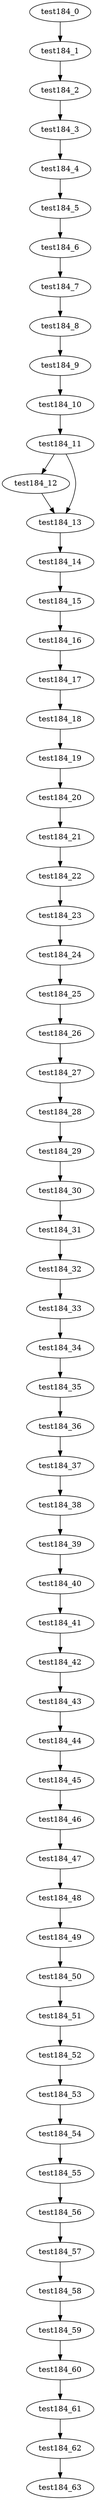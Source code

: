 digraph G {
test184_0->test184_1;
test184_1->test184_2;
test184_2->test184_3;
test184_3->test184_4;
test184_4->test184_5;
test184_5->test184_6;
test184_6->test184_7;
test184_7->test184_8;
test184_8->test184_9;
test184_9->test184_10;
test184_10->test184_11;
test184_11->test184_12;
test184_11->test184_13;
test184_12->test184_13;
test184_13->test184_14;
test184_14->test184_15;
test184_15->test184_16;
test184_16->test184_17;
test184_17->test184_18;
test184_18->test184_19;
test184_19->test184_20;
test184_20->test184_21;
test184_21->test184_22;
test184_22->test184_23;
test184_23->test184_24;
test184_24->test184_25;
test184_25->test184_26;
test184_26->test184_27;
test184_27->test184_28;
test184_28->test184_29;
test184_29->test184_30;
test184_30->test184_31;
test184_31->test184_32;
test184_32->test184_33;
test184_33->test184_34;
test184_34->test184_35;
test184_35->test184_36;
test184_36->test184_37;
test184_37->test184_38;
test184_38->test184_39;
test184_39->test184_40;
test184_40->test184_41;
test184_41->test184_42;
test184_42->test184_43;
test184_43->test184_44;
test184_44->test184_45;
test184_45->test184_46;
test184_46->test184_47;
test184_47->test184_48;
test184_48->test184_49;
test184_49->test184_50;
test184_50->test184_51;
test184_51->test184_52;
test184_52->test184_53;
test184_53->test184_54;
test184_54->test184_55;
test184_55->test184_56;
test184_56->test184_57;
test184_57->test184_58;
test184_58->test184_59;
test184_59->test184_60;
test184_60->test184_61;
test184_61->test184_62;
test184_62->test184_63;

}
